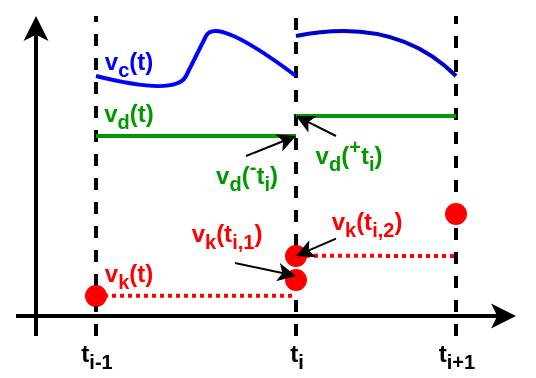 <mxfile version="13.7.9" type="device"><diagram id="HHBg3NRrTqJyd8LvuwNj" name="Seite-1"><mxGraphModel dx="363" dy="273" grid="1" gridSize="10" guides="1" tooltips="1" connect="1" arrows="1" fold="1" page="1" pageScale="1" pageWidth="827" pageHeight="1169" math="1" shadow="0"><root><mxCell id="0"/><mxCell id="1" parent="0"/><mxCell id="GgB158VXRfIn8VJx4d5z-1" value="" style="endArrow=classic;html=1;strokeWidth=2;" parent="1" edge="1"><mxGeometry width="50" height="50" relative="1" as="geometry"><mxPoint x="70" y="450" as="sourcePoint"/><mxPoint x="70" y="290" as="targetPoint"/></mxGeometry></mxCell><mxCell id="GgB158VXRfIn8VJx4d5z-2" value="" style="endArrow=classic;html=1;strokeWidth=2;" parent="1" edge="1"><mxGeometry width="50" height="50" relative="1" as="geometry"><mxPoint x="60" y="440" as="sourcePoint"/><mxPoint x="310" y="440" as="targetPoint"/></mxGeometry></mxCell><mxCell id="GgB158VXRfIn8VJx4d5z-3" value="" style="endArrow=none;dashed=1;html=1;strokeWidth=2;" parent="1" source="GgB158VXRfIn8VJx4d5z-14" edge="1"><mxGeometry width="50" height="50" relative="1" as="geometry"><mxPoint x="100" y="450" as="sourcePoint"/><mxPoint x="100" y="290" as="targetPoint"/></mxGeometry></mxCell><mxCell id="GgB158VXRfIn8VJx4d5z-4" value="" style="endArrow=none;dashed=1;html=1;strokeWidth=2;" parent="1" source="GgB158VXRfIn8VJx4d5z-16" edge="1"><mxGeometry width="50" height="50" relative="1" as="geometry"><mxPoint x="200" y="450" as="sourcePoint"/><mxPoint x="200" y="290" as="targetPoint"/></mxGeometry></mxCell><mxCell id="GgB158VXRfIn8VJx4d5z-5" value="" style="endArrow=none;dashed=1;html=1;strokeWidth=2;" parent="1" edge="1"><mxGeometry width="50" height="50" relative="1" as="geometry"><mxPoint x="280" y="450" as="sourcePoint"/><mxPoint x="280" y="290" as="targetPoint"/></mxGeometry></mxCell><mxCell id="GgB158VXRfIn8VJx4d5z-6" value="" style="curved=1;endArrow=none;html=1;strokeWidth=2;endFill=0;fillColor=#dae8fc;strokeColor=#0000FF;" parent="1" edge="1"><mxGeometry width="50" height="50" relative="1" as="geometry"><mxPoint x="100" y="320" as="sourcePoint"/><mxPoint x="200" y="320" as="targetPoint"/><Array as="points"><mxPoint x="140" y="330"/><mxPoint x="150" y="310"/><mxPoint x="160" y="290"/></Array></mxGeometry></mxCell><mxCell id="GgB158VXRfIn8VJx4d5z-7" value="" style="curved=1;endArrow=none;html=1;strokeWidth=2;endFill=0;fillColor=#dae8fc;strokeColor=#0000CC;" parent="1" edge="1"><mxGeometry width="50" height="50" relative="1" as="geometry"><mxPoint x="200" y="300" as="sourcePoint"/><mxPoint x="280" y="320" as="targetPoint"/><Array as="points"><mxPoint x="250" y="290"/></Array></mxGeometry></mxCell><mxCell id="GgB158VXRfIn8VJx4d5z-8" value="" style="endArrow=none;html=1;strokeWidth=2;strokeColor=#009900;" parent="1" edge="1"><mxGeometry width="50" height="50" relative="1" as="geometry"><mxPoint x="100" y="350" as="sourcePoint"/><mxPoint x="200" y="350" as="targetPoint"/></mxGeometry></mxCell><mxCell id="GgB158VXRfIn8VJx4d5z-11" value="" style="endArrow=none;html=1;strokeWidth=2;strokeColor=#009900;" parent="1" edge="1"><mxGeometry width="50" height="50" relative="1" as="geometry"><mxPoint x="200" y="340" as="sourcePoint"/><mxPoint x="280" y="340" as="targetPoint"/></mxGeometry></mxCell><mxCell id="GgB158VXRfIn8VJx4d5z-17" value="" style="ellipse;whiteSpace=wrap;html=1;aspect=fixed;strokeColor=#FF0000;fillColor=#FF0000;" parent="1" vertex="1"><mxGeometry x="275" y="384" width="10" height="10" as="geometry"/></mxCell><mxCell id="GgB158VXRfIn8VJx4d5z-16" value="" style="ellipse;whiteSpace=wrap;html=1;aspect=fixed;strokeColor=#FF0000;fillColor=#FF0000;" parent="1" vertex="1"><mxGeometry x="195" y="405" width="10" height="10" as="geometry"/></mxCell><mxCell id="GgB158VXRfIn8VJx4d5z-18" value="" style="endArrow=none;dashed=1;html=1;strokeWidth=2;" parent="1" target="GgB158VXRfIn8VJx4d5z-16" edge="1"><mxGeometry width="50" height="50" relative="1" as="geometry"><mxPoint x="200" y="450" as="sourcePoint"/><mxPoint x="200" y="290" as="targetPoint"/></mxGeometry></mxCell><mxCell id="GgB158VXRfIn8VJx4d5z-14" value="" style="ellipse;whiteSpace=wrap;html=1;aspect=fixed;strokeColor=#FF0000;fillColor=#FF0000;" parent="1" vertex="1"><mxGeometry x="95" y="425" width="10" height="10" as="geometry"/></mxCell><mxCell id="GgB158VXRfIn8VJx4d5z-19" value="" style="endArrow=none;dashed=1;html=1;strokeWidth=2;" parent="1" target="GgB158VXRfIn8VJx4d5z-14" edge="1"><mxGeometry width="50" height="50" relative="1" as="geometry"><mxPoint x="100" y="450" as="sourcePoint"/><mxPoint x="100" y="290" as="targetPoint"/></mxGeometry></mxCell><mxCell id="GgB158VXRfIn8VJx4d5z-20" value="" style="endArrow=none;html=1;strokeWidth=2;strokeColor=#FF0000;dashed=1;dashPattern=1 1;" parent="1" edge="1"><mxGeometry width="50" height="50" relative="1" as="geometry"><mxPoint x="100" y="429.86" as="sourcePoint"/><mxPoint x="200" y="429.86" as="targetPoint"/></mxGeometry></mxCell><mxCell id="GgB158VXRfIn8VJx4d5z-21" value="" style="endArrow=none;html=1;strokeWidth=2;strokeColor=#FF0000;dashed=1;dashPattern=1 1;" parent="1" edge="1"><mxGeometry width="50" height="50" relative="1" as="geometry"><mxPoint x="201" y="409.86" as="sourcePoint"/><mxPoint x="280" y="410" as="targetPoint"/></mxGeometry></mxCell><mxCell id="GgB158VXRfIn8VJx4d5z-22" value="&lt;b&gt;t&lt;sub&gt;i-1&lt;/sub&gt;&lt;/b&gt;" style="text;html=1;resizable=0;autosize=1;align=center;verticalAlign=middle;points=[];fillColor=none;strokeColor=none;rounded=0;" parent="1" vertex="1"><mxGeometry x="85" y="450" width="30" height="20" as="geometry"/></mxCell><mxCell id="GgB158VXRfIn8VJx4d5z-23" value="&lt;b&gt;t&lt;sub&gt;i+1&lt;/sub&gt;&lt;/b&gt;" style="text;html=1;resizable=0;autosize=1;align=center;verticalAlign=middle;points=[];fillColor=none;strokeColor=none;rounded=0;" parent="1" vertex="1"><mxGeometry x="265" y="450" width="30" height="20" as="geometry"/></mxCell><mxCell id="GgB158VXRfIn8VJx4d5z-24" value="&lt;b&gt;t&lt;sub&gt;i&lt;/sub&gt;&lt;/b&gt;" style="text;html=1;resizable=0;autosize=1;align=center;verticalAlign=middle;points=[];fillColor=none;strokeColor=none;rounded=0;" parent="1" vertex="1"><mxGeometry x="190" y="450" width="20" height="20" as="geometry"/></mxCell><mxCell id="GgB158VXRfIn8VJx4d5z-25" value="&lt;font color=&quot;#0000ff&quot;&gt;&lt;b&gt;v&lt;sub&gt;c&lt;/sub&gt;&lt;/b&gt;&lt;b&gt;(t)&lt;/b&gt;&lt;/font&gt;" style="text;html=1;resizable=0;autosize=1;align=center;verticalAlign=middle;points=[];fillColor=none;strokeColor=none;rounded=0;" parent="1" vertex="1"><mxGeometry x="96" y="304" width="40" height="20" as="geometry"/></mxCell><mxCell id="GgB158VXRfIn8VJx4d5z-26" value="&lt;font color=&quot;#009900&quot;&gt;&lt;b&gt;v&lt;sub&gt;d&lt;/sub&gt;&lt;/b&gt;&lt;b&gt;(t)&lt;/b&gt;&lt;/font&gt;" style="text;html=1;resizable=0;autosize=1;align=center;verticalAlign=middle;points=[];fillColor=none;strokeColor=none;rounded=0;" parent="1" vertex="1"><mxGeometry x="96" y="330" width="40" height="20" as="geometry"/></mxCell><mxCell id="GgB158VXRfIn8VJx4d5z-27" value="&lt;font color=&quot;#ff0000&quot;&gt;&lt;b&gt;v&lt;sub&gt;k&lt;/sub&gt;&lt;/b&gt;&lt;b&gt;(t)&lt;/b&gt;&lt;/font&gt;" style="text;html=1;resizable=0;autosize=1;align=center;verticalAlign=middle;points=[];fillColor=none;strokeColor=none;rounded=0;" parent="1" vertex="1"><mxGeometry x="96" y="410" width="40" height="20" as="geometry"/></mxCell><mxCell id="GgB158VXRfIn8VJx4d5z-28" value="&lt;font color=&quot;#009900&quot;&gt;&lt;b&gt;v&lt;sub&gt;d&lt;/sub&gt;&lt;/b&gt;&lt;b&gt;(&lt;sup&gt;-&lt;/sup&gt;t&lt;sub&gt;i&lt;/sub&gt;)&lt;/b&gt;&lt;/font&gt;" style="text;html=1;resizable=0;autosize=1;align=center;verticalAlign=middle;points=[];fillColor=none;strokeColor=none;rounded=0;" parent="1" vertex="1"><mxGeometry x="150" y="355" width="50" height="30" as="geometry"/></mxCell><mxCell id="GgB158VXRfIn8VJx4d5z-29" value="&lt;font color=&quot;#009900&quot;&gt;&lt;b&gt;v&lt;sub&gt;d&lt;/sub&gt;&lt;/b&gt;&lt;b&gt;(&lt;sup&gt;+&lt;/sup&gt;t&lt;sub&gt;i&lt;/sub&gt;)&lt;/b&gt;&lt;/font&gt;" style="text;html=1;resizable=0;autosize=1;align=center;verticalAlign=middle;points=[];fillColor=none;strokeColor=none;rounded=0;" parent="1" vertex="1"><mxGeometry x="201" y="345" width="50" height="30" as="geometry"/></mxCell><mxCell id="GgB158VXRfIn8VJx4d5z-30" value="" style="endArrow=classic;html=1;strokeWidth=1;exitX=0.5;exitY=0.167;exitDx=0;exitDy=0;exitPerimeter=0;" parent="1" source="GgB158VXRfIn8VJx4d5z-28" edge="1"><mxGeometry width="50" height="50" relative="1" as="geometry"><mxPoint x="150" y="400" as="sourcePoint"/><mxPoint x="200" y="350" as="targetPoint"/></mxGeometry></mxCell><mxCell id="GgB158VXRfIn8VJx4d5z-31" value="" style="endArrow=classic;html=1;strokeWidth=1;" parent="1" edge="1"><mxGeometry width="50" height="50" relative="1" as="geometry"><mxPoint x="220" y="350" as="sourcePoint"/><mxPoint x="200" y="340" as="targetPoint"/></mxGeometry></mxCell><mxCell id="XXEaPx0pMow5uyvupaza-1" value="" style="ellipse;whiteSpace=wrap;html=1;aspect=fixed;strokeColor=#FF0000;fillColor=#FF0000;" vertex="1" parent="1"><mxGeometry x="195" y="417" width="10" height="10" as="geometry"/></mxCell><mxCell id="XXEaPx0pMow5uyvupaza-2" value="&lt;font color=&quot;#ff0000&quot;&gt;&lt;b&gt;v&lt;sub&gt;k&lt;/sub&gt;&lt;/b&gt;&lt;b&gt;(t&lt;sub&gt;i,1&lt;/sub&gt;)&lt;/b&gt;&lt;/font&gt;" style="text;html=1;resizable=0;autosize=1;align=center;verticalAlign=middle;points=[];fillColor=none;strokeColor=none;rounded=0;" vertex="1" parent="1"><mxGeometry x="140" y="390" width="50" height="20" as="geometry"/></mxCell><mxCell id="XXEaPx0pMow5uyvupaza-3" value="&lt;font color=&quot;#ff0000&quot;&gt;&lt;b&gt;v&lt;sub&gt;k&lt;/sub&gt;&lt;/b&gt;&lt;b&gt;(t&lt;sub&gt;i,2&lt;/sub&gt;)&lt;/b&gt;&lt;/font&gt;" style="text;html=1;resizable=0;autosize=1;align=center;verticalAlign=middle;points=[];fillColor=none;strokeColor=none;rounded=0;" vertex="1" parent="1"><mxGeometry x="210" y="384" width="50" height="20" as="geometry"/></mxCell><mxCell id="XXEaPx0pMow5uyvupaza-4" value="" style="endArrow=classic;html=1;strokeWidth=1;exitX=0.2;exitY=0.867;exitDx=0;exitDy=0;exitPerimeter=0;" edge="1" parent="1" source="XXEaPx0pMow5uyvupaza-3"><mxGeometry width="50" height="50" relative="1" as="geometry"><mxPoint x="230" y="360" as="sourcePoint"/><mxPoint x="200" y="410" as="targetPoint"/></mxGeometry></mxCell><mxCell id="XXEaPx0pMow5uyvupaza-5" value="" style="endArrow=classic;html=1;strokeWidth=1;exitX=0.59;exitY=1.175;exitDx=0;exitDy=0;exitPerimeter=0;" edge="1" parent="1" source="XXEaPx0pMow5uyvupaza-2"><mxGeometry width="50" height="50" relative="1" as="geometry"><mxPoint x="230" y="411.34" as="sourcePoint"/><mxPoint x="200" y="420" as="targetPoint"/></mxGeometry></mxCell></root></mxGraphModel></diagram></mxfile>